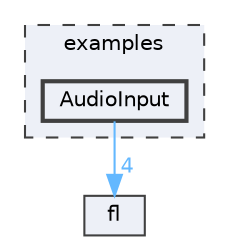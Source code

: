 digraph "/home/runner/work/FastLED/FastLED/examples/AudioInput"
{
 // INTERACTIVE_SVG=YES
 // LATEX_PDF_SIZE
  bgcolor="transparent";
  edge [fontname=Helvetica,fontsize=10,labelfontname=Helvetica,labelfontsize=10];
  node [fontname=Helvetica,fontsize=10,shape=box,height=0.2,width=0.4];
  compound=true
  subgraph clusterdir_d28a4824dc47e487b107a5db32ef43c4 {
    graph [ bgcolor="#edf0f7", pencolor="grey25", label="examples", fontname=Helvetica,fontsize=10 style="filled,dashed", URL="dir_d28a4824dc47e487b107a5db32ef43c4.html",tooltip=""]
  dir_61622cb160a3f718c3a874c8f7315bb6 [label="AudioInput", fillcolor="#edf0f7", color="grey25", style="filled,bold", URL="dir_61622cb160a3f718c3a874c8f7315bb6.html",tooltip=""];
  }
  dir_4d1829fa9bd13d7db71e765b2707b248 [label="fl", fillcolor="#edf0f7", color="grey25", style="filled", URL="dir_4d1829fa9bd13d7db71e765b2707b248.html",tooltip=""];
  dir_61622cb160a3f718c3a874c8f7315bb6->dir_4d1829fa9bd13d7db71e765b2707b248 [headlabel="4", labeldistance=1.5 headhref="dir_000014_000042.html" href="dir_000014_000042.html" color="steelblue1" fontcolor="steelblue1"];
}
